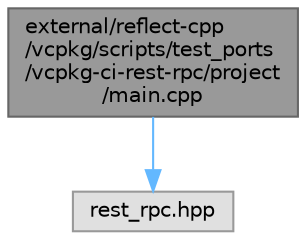 digraph "external/reflect-cpp/vcpkg/scripts/test_ports/vcpkg-ci-rest-rpc/project/main.cpp"
{
 // LATEX_PDF_SIZE
  bgcolor="transparent";
  edge [fontname=Helvetica,fontsize=10,labelfontname=Helvetica,labelfontsize=10];
  node [fontname=Helvetica,fontsize=10,shape=box,height=0.2,width=0.4];
  Node1 [id="Node000001",label="external/reflect-cpp\l/vcpkg/scripts/test_ports\l/vcpkg-ci-rest-rpc/project\l/main.cpp",height=0.2,width=0.4,color="gray40", fillcolor="grey60", style="filled", fontcolor="black",tooltip=" "];
  Node1 -> Node2 [id="edge1_Node000001_Node000002",color="steelblue1",style="solid",tooltip=" "];
  Node2 [id="Node000002",label="rest_rpc.hpp",height=0.2,width=0.4,color="grey60", fillcolor="#E0E0E0", style="filled",tooltip=" "];
}
